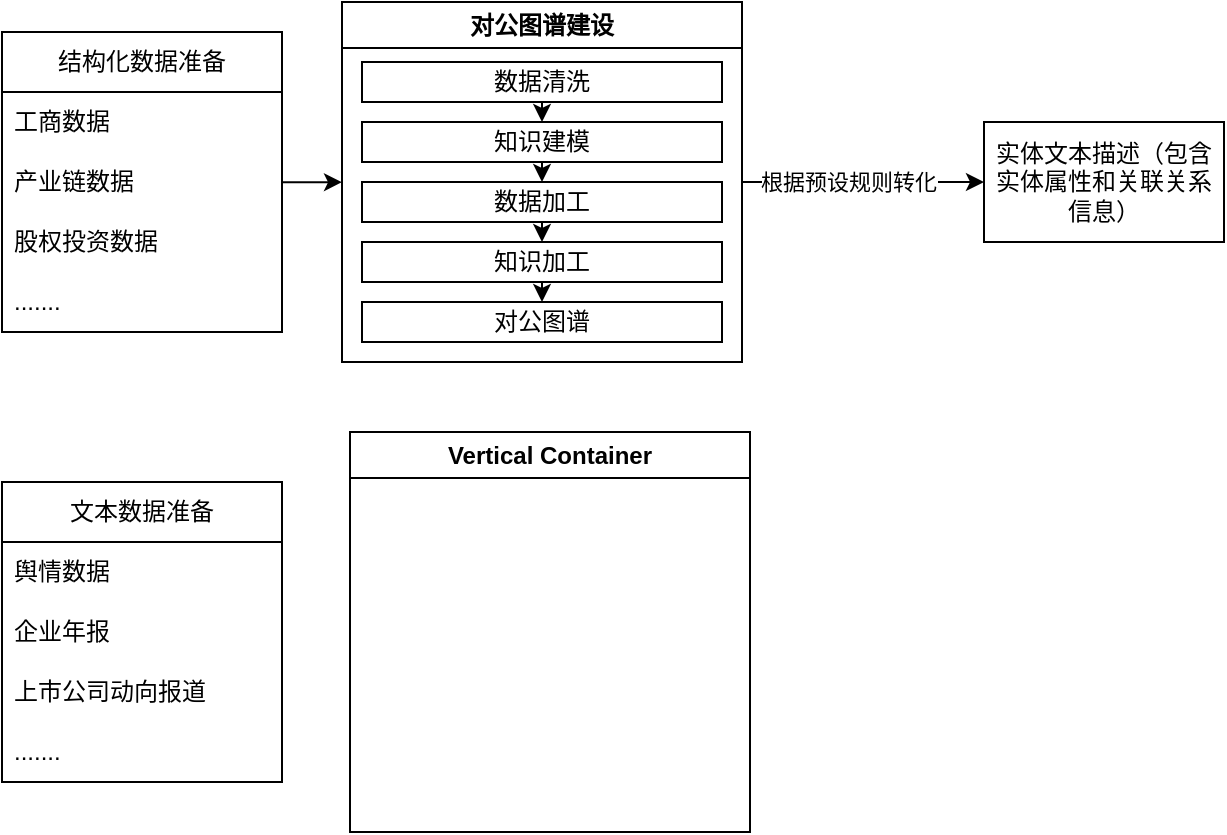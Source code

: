 <mxfile version="24.7.7">
  <diagram name="第 1 页" id="hnCYUmv4tX3ALU6EYCjJ">
    <mxGraphModel dx="995" dy="624" grid="1" gridSize="10" guides="1" tooltips="1" connect="1" arrows="1" fold="1" page="1" pageScale="1" pageWidth="827" pageHeight="1169" math="0" shadow="0">
      <root>
        <mxCell id="0" />
        <mxCell id="1" parent="0" />
        <mxCell id="rPZUZeOgQ-zUvtnAkyWY-7" style="edgeStyle=orthogonalEdgeStyle;rounded=0;orthogonalLoop=1;jettySize=auto;html=1;exitX=1;exitY=0.5;exitDx=0;exitDy=0;" edge="1" parent="1">
          <mxGeometry relative="1" as="geometry">
            <mxPoint x="210" y="209.997" as="targetPoint" />
            <mxPoint x="180.0" y="210.14" as="sourcePoint" />
          </mxGeometry>
        </mxCell>
        <mxCell id="rPZUZeOgQ-zUvtnAkyWY-27" style="edgeStyle=orthogonalEdgeStyle;rounded=0;orthogonalLoop=1;jettySize=auto;html=1;exitX=1;exitY=0.5;exitDx=0;exitDy=0;entryX=0;entryY=0.5;entryDx=0;entryDy=0;" edge="1" parent="1" source="rPZUZeOgQ-zUvtnAkyWY-5" target="rPZUZeOgQ-zUvtnAkyWY-25">
          <mxGeometry relative="1" as="geometry" />
        </mxCell>
        <mxCell id="rPZUZeOgQ-zUvtnAkyWY-28" value="根据预设规则转化" style="edgeLabel;html=1;align=center;verticalAlign=middle;resizable=0;points=[];" vertex="1" connectable="0" parent="rPZUZeOgQ-zUvtnAkyWY-27">
          <mxGeometry x="-0.132" relative="1" as="geometry">
            <mxPoint as="offset" />
          </mxGeometry>
        </mxCell>
        <mxCell id="rPZUZeOgQ-zUvtnAkyWY-5" value="对公图谱建设" style="swimlane;whiteSpace=wrap;html=1;" vertex="1" parent="1">
          <mxGeometry x="210" y="120" width="200" height="180" as="geometry" />
        </mxCell>
        <mxCell id="rPZUZeOgQ-zUvtnAkyWY-21" style="edgeStyle=orthogonalEdgeStyle;rounded=0;orthogonalLoop=1;jettySize=auto;html=1;exitX=0.5;exitY=1;exitDx=0;exitDy=0;entryX=0.5;entryY=0;entryDx=0;entryDy=0;" edge="1" parent="rPZUZeOgQ-zUvtnAkyWY-5" source="rPZUZeOgQ-zUvtnAkyWY-6" target="rPZUZeOgQ-zUvtnAkyWY-8">
          <mxGeometry relative="1" as="geometry" />
        </mxCell>
        <mxCell id="rPZUZeOgQ-zUvtnAkyWY-6" value="数据清洗" style="rounded=0;whiteSpace=wrap;html=1;" vertex="1" parent="rPZUZeOgQ-zUvtnAkyWY-5">
          <mxGeometry x="10" y="30" width="180" height="20" as="geometry" />
        </mxCell>
        <mxCell id="rPZUZeOgQ-zUvtnAkyWY-22" style="edgeStyle=orthogonalEdgeStyle;rounded=0;orthogonalLoop=1;jettySize=auto;html=1;exitX=0.5;exitY=1;exitDx=0;exitDy=0;entryX=0.5;entryY=0;entryDx=0;entryDy=0;" edge="1" parent="rPZUZeOgQ-zUvtnAkyWY-5" source="rPZUZeOgQ-zUvtnAkyWY-8" target="rPZUZeOgQ-zUvtnAkyWY-11">
          <mxGeometry relative="1" as="geometry" />
        </mxCell>
        <mxCell id="rPZUZeOgQ-zUvtnAkyWY-8" value="知识建模" style="rounded=0;whiteSpace=wrap;html=1;" vertex="1" parent="rPZUZeOgQ-zUvtnAkyWY-5">
          <mxGeometry x="10" y="60" width="180" height="20" as="geometry" />
        </mxCell>
        <mxCell id="rPZUZeOgQ-zUvtnAkyWY-23" style="edgeStyle=orthogonalEdgeStyle;rounded=0;orthogonalLoop=1;jettySize=auto;html=1;exitX=0.5;exitY=1;exitDx=0;exitDy=0;entryX=0.5;entryY=0;entryDx=0;entryDy=0;" edge="1" parent="rPZUZeOgQ-zUvtnAkyWY-5" source="rPZUZeOgQ-zUvtnAkyWY-11" target="rPZUZeOgQ-zUvtnAkyWY-12">
          <mxGeometry relative="1" as="geometry" />
        </mxCell>
        <mxCell id="rPZUZeOgQ-zUvtnAkyWY-11" value="数据加工" style="rounded=0;whiteSpace=wrap;html=1;" vertex="1" parent="rPZUZeOgQ-zUvtnAkyWY-5">
          <mxGeometry x="10" y="90" width="180" height="20" as="geometry" />
        </mxCell>
        <mxCell id="rPZUZeOgQ-zUvtnAkyWY-24" style="edgeStyle=orthogonalEdgeStyle;rounded=0;orthogonalLoop=1;jettySize=auto;html=1;exitX=0.5;exitY=1;exitDx=0;exitDy=0;entryX=0.5;entryY=0;entryDx=0;entryDy=0;" edge="1" parent="rPZUZeOgQ-zUvtnAkyWY-5" source="rPZUZeOgQ-zUvtnAkyWY-12" target="rPZUZeOgQ-zUvtnAkyWY-13">
          <mxGeometry relative="1" as="geometry" />
        </mxCell>
        <mxCell id="rPZUZeOgQ-zUvtnAkyWY-12" value="知识加工" style="rounded=0;whiteSpace=wrap;html=1;" vertex="1" parent="rPZUZeOgQ-zUvtnAkyWY-5">
          <mxGeometry x="10" y="120" width="180" height="20" as="geometry" />
        </mxCell>
        <mxCell id="rPZUZeOgQ-zUvtnAkyWY-13" value="对公图谱" style="rounded=0;whiteSpace=wrap;html=1;" vertex="1" parent="rPZUZeOgQ-zUvtnAkyWY-5">
          <mxGeometry x="10" y="150" width="180" height="20" as="geometry" />
        </mxCell>
        <mxCell id="rPZUZeOgQ-zUvtnAkyWY-16" value="结构化数据准备" style="swimlane;fontStyle=0;childLayout=stackLayout;horizontal=1;startSize=30;horizontalStack=0;resizeParent=1;resizeParentMax=0;resizeLast=0;collapsible=1;marginBottom=0;whiteSpace=wrap;html=1;rounded=0;glass=0;" vertex="1" parent="1">
          <mxGeometry x="40" y="135" width="140" height="150" as="geometry" />
        </mxCell>
        <mxCell id="rPZUZeOgQ-zUvtnAkyWY-17" value="工商数据" style="text;strokeColor=none;fillColor=none;align=left;verticalAlign=middle;spacingLeft=4;spacingRight=4;overflow=hidden;points=[[0,0.5],[1,0.5]];portConstraint=eastwest;rotatable=0;whiteSpace=wrap;html=1;" vertex="1" parent="rPZUZeOgQ-zUvtnAkyWY-16">
          <mxGeometry y="30" width="140" height="30" as="geometry" />
        </mxCell>
        <mxCell id="rPZUZeOgQ-zUvtnAkyWY-18" value="产业链数据" style="text;strokeColor=none;fillColor=none;align=left;verticalAlign=middle;spacingLeft=4;spacingRight=4;overflow=hidden;points=[[0,0.5],[1,0.5]];portConstraint=eastwest;rotatable=0;whiteSpace=wrap;html=1;" vertex="1" parent="rPZUZeOgQ-zUvtnAkyWY-16">
          <mxGeometry y="60" width="140" height="30" as="geometry" />
        </mxCell>
        <mxCell id="rPZUZeOgQ-zUvtnAkyWY-19" value="股权投资数据" style="text;strokeColor=none;fillColor=none;align=left;verticalAlign=middle;spacingLeft=4;spacingRight=4;overflow=hidden;points=[[0,0.5],[1,0.5]];portConstraint=eastwest;rotatable=0;whiteSpace=wrap;html=1;" vertex="1" parent="rPZUZeOgQ-zUvtnAkyWY-16">
          <mxGeometry y="90" width="140" height="30" as="geometry" />
        </mxCell>
        <mxCell id="rPZUZeOgQ-zUvtnAkyWY-20" value="......." style="text;strokeColor=none;fillColor=none;align=left;verticalAlign=middle;spacingLeft=4;spacingRight=4;overflow=hidden;points=[[0,0.5],[1,0.5]];portConstraint=eastwest;rotatable=0;whiteSpace=wrap;html=1;" vertex="1" parent="rPZUZeOgQ-zUvtnAkyWY-16">
          <mxGeometry y="120" width="140" height="30" as="geometry" />
        </mxCell>
        <mxCell id="rPZUZeOgQ-zUvtnAkyWY-25" value="实体文本描述（包含实体属性和关联关系信息）" style="rounded=0;whiteSpace=wrap;html=1;" vertex="1" parent="1">
          <mxGeometry x="531" y="180" width="120" height="60" as="geometry" />
        </mxCell>
        <mxCell id="rPZUZeOgQ-zUvtnAkyWY-29" value="文本数据准备" style="swimlane;fontStyle=0;childLayout=stackLayout;horizontal=1;startSize=30;horizontalStack=0;resizeParent=1;resizeParentMax=0;resizeLast=0;collapsible=1;marginBottom=0;whiteSpace=wrap;html=1;" vertex="1" parent="1">
          <mxGeometry x="40" y="360" width="140" height="150" as="geometry" />
        </mxCell>
        <mxCell id="rPZUZeOgQ-zUvtnAkyWY-30" value="舆情数据" style="text;strokeColor=none;fillColor=none;align=left;verticalAlign=middle;spacingLeft=4;spacingRight=4;overflow=hidden;points=[[0,0.5],[1,0.5]];portConstraint=eastwest;rotatable=0;whiteSpace=wrap;html=1;" vertex="1" parent="rPZUZeOgQ-zUvtnAkyWY-29">
          <mxGeometry y="30" width="140" height="30" as="geometry" />
        </mxCell>
        <mxCell id="rPZUZeOgQ-zUvtnAkyWY-31" value="企业年报" style="text;strokeColor=none;fillColor=none;align=left;verticalAlign=middle;spacingLeft=4;spacingRight=4;overflow=hidden;points=[[0,0.5],[1,0.5]];portConstraint=eastwest;rotatable=0;whiteSpace=wrap;html=1;" vertex="1" parent="rPZUZeOgQ-zUvtnAkyWY-29">
          <mxGeometry y="60" width="140" height="30" as="geometry" />
        </mxCell>
        <mxCell id="rPZUZeOgQ-zUvtnAkyWY-32" value="上市公司动向报道" style="text;strokeColor=none;fillColor=none;align=left;verticalAlign=middle;spacingLeft=4;spacingRight=4;overflow=hidden;points=[[0,0.5],[1,0.5]];portConstraint=eastwest;rotatable=0;whiteSpace=wrap;html=1;" vertex="1" parent="rPZUZeOgQ-zUvtnAkyWY-29">
          <mxGeometry y="90" width="140" height="30" as="geometry" />
        </mxCell>
        <mxCell id="rPZUZeOgQ-zUvtnAkyWY-33" value="......." style="text;strokeColor=none;fillColor=none;align=left;verticalAlign=middle;spacingLeft=4;spacingRight=4;overflow=hidden;points=[[0,0.5],[1,0.5]];portConstraint=eastwest;rotatable=0;whiteSpace=wrap;html=1;" vertex="1" parent="rPZUZeOgQ-zUvtnAkyWY-29">
          <mxGeometry y="120" width="140" height="30" as="geometry" />
        </mxCell>
        <mxCell id="rPZUZeOgQ-zUvtnAkyWY-34" value="Vertical Container" style="swimlane;whiteSpace=wrap;html=1;" vertex="1" parent="1">
          <mxGeometry x="214" y="335" width="200" height="200" as="geometry" />
        </mxCell>
      </root>
    </mxGraphModel>
  </diagram>
</mxfile>
